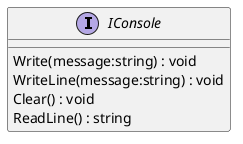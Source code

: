 @startuml
interface IConsole {
    Write(message:string) : void
    WriteLine(message:string) : void
    Clear() : void
    ReadLine() : string
}
@enduml
